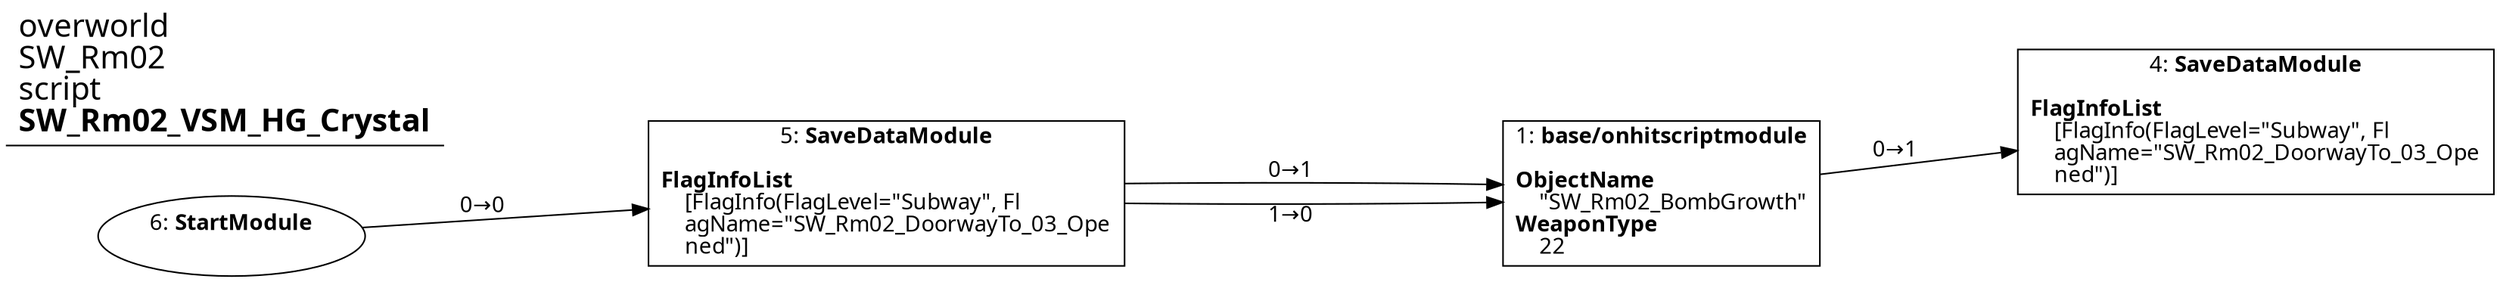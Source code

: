 digraph {
    layout = fdp;
    overlap = prism;
    sep = "+16";
    splines = spline;

    node [ shape = box ];

    graph [ fontname = "Segoe UI" ];
    node [ fontname = "Segoe UI" ];
    edge [ fontname = "Segoe UI" ];

    1 [ label = <1: <b>base/onhitscriptmodule</b><br/><br/><b>ObjectName</b><br align="left"/>    &quot;SW_Rm02_BombGrowth&quot;<br align="left"/><b>WeaponType</b><br align="left"/>    22<br align="left"/>> ];
    1 [ pos = "0.23400001,-0.201!" ];
    1 -> 4 [ label = "0→1" ];

    4 [ label = <4: <b>SaveDataModule</b><br/><br/><b>FlagInfoList</b><br align="left"/>    [FlagInfo(FlagLevel=&quot;Subway&quot;, Fl<br align="left"/>    agName=&quot;SW_Rm02_DoorwayTo_03_Ope<br align="left"/>    ned&quot;)]<br align="left"/>> ];
    4 [ pos = "0.425,-0.178!" ];

    5 [ label = <5: <b>SaveDataModule</b><br/><br/><b>FlagInfoList</b><br align="left"/>    [FlagInfo(FlagLevel=&quot;Subway&quot;, Fl<br align="left"/>    agName=&quot;SW_Rm02_DoorwayTo_03_Ope<br align="left"/>    ned&quot;)]<br align="left"/>> ];
    5 [ pos = "-0.015000001,-0.201!" ];
    5 -> 1 [ label = "0→1" ];
    5 -> 1 [ label = "1→0" ];

    6 [ label = <6: <b>StartModule</b><br/><br/>> ];
    6 [ shape = oval ]
    6 [ pos = "-0.22600001,-0.201!" ];
    6 -> 5 [ label = "0→0" ];

    title [ pos = "-0.22700001,-0.177!" ];
    title [ shape = underline ];
    title [ label = <<font point-size="20">overworld<br align="left"/>SW_Rm02<br align="left"/>script<br align="left"/><b>SW_Rm02_VSM_HG_Crystal</b><br align="left"/></font>> ];
}
